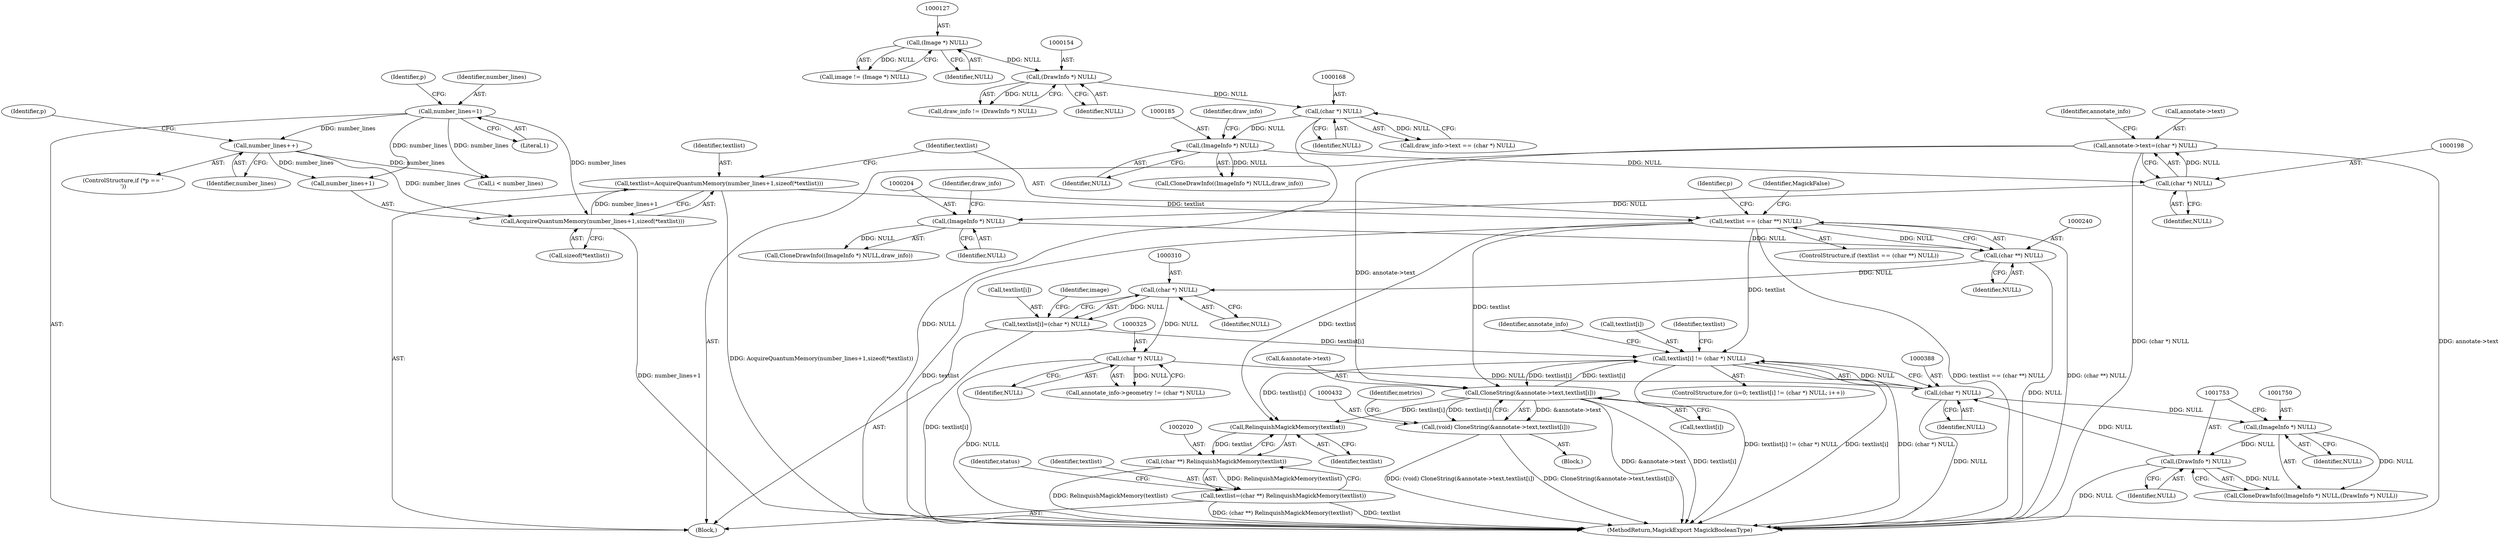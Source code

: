 digraph "0_ImageMagick_f595a1985233c399a05c0c37cc41de16a90dd025@array" {
"1000383" [label="(Call,textlist[i] != (char *) NULL)"];
"1000237" [label="(Call,textlist == (char **) NULL)"];
"1000227" [label="(Call,textlist=AcquireQuantumMemory(number_lines+1,sizeof(*textlist)))"];
"1000229" [label="(Call,AcquireQuantumMemory(number_lines+1,sizeof(*textlist)))"];
"1000225" [label="(Call,number_lines++)"];
"1000207" [label="(Call,number_lines=1)"];
"1000239" [label="(Call,(char **) NULL)"];
"1000203" [label="(Call,(ImageInfo *) NULL)"];
"1000197" [label="(Call,(char *) NULL)"];
"1000184" [label="(Call,(ImageInfo *) NULL)"];
"1000167" [label="(Call,(char *) NULL)"];
"1000153" [label="(Call,(DrawInfo *) NULL)"];
"1000126" [label="(Call,(Image *) NULL)"];
"1000433" [label="(Call,CloneString(&annotate->text,textlist[i]))"];
"1000193" [label="(Call,annotate->text=(char *) NULL)"];
"1000383" [label="(Call,textlist[i] != (char *) NULL)"];
"1000305" [label="(Call,textlist[i]=(char *) NULL)"];
"1000309" [label="(Call,(char *) NULL)"];
"1000387" [label="(Call,(char *) NULL)"];
"1000324" [label="(Call,(char *) NULL)"];
"1001752" [label="(Call,(DrawInfo *) NULL)"];
"1001749" [label="(Call,(ImageInfo *) NULL)"];
"1002021" [label="(Call,RelinquishMagickMemory(textlist))"];
"1002019" [label="(Call,(char **) RelinquishMagickMemory(textlist))"];
"1002017" [label="(Call,textlist=(char **) RelinquishMagickMemory(textlist))"];
"1000431" [label="(Call,(void) CloneString(&annotate->text,textlist[i]))"];
"1002018" [label="(Identifier,textlist)"];
"1000227" [label="(Call,textlist=AcquireQuantumMemory(number_lines+1,sizeof(*textlist)))"];
"1000433" [label="(Call,CloneString(&annotate->text,textlist[i]))"];
"1000193" [label="(Call,annotate->text=(char *) NULL)"];
"1000202" [label="(Call,CloneDrawInfo((ImageInfo *) NULL,draw_info))"];
"1000387" [label="(Call,(char *) NULL)"];
"1000324" [label="(Call,(char *) NULL)"];
"1000184" [label="(Call,(ImageInfo *) NULL)"];
"1000233" [label="(Call,sizeof(*textlist))"];
"1000243" [label="(Identifier,MagickFalse)"];
"1000212" [label="(Identifier,p)"];
"1000194" [label="(Call,annotate->text)"];
"1000431" [label="(Call,(void) CloneString(&annotate->text,textlist[i]))"];
"1000186" [label="(Identifier,NULL)"];
"1000187" [label="(Identifier,draw_info)"];
"1000183" [label="(Call,CloneDrawInfo((ImageInfo *) NULL,draw_info))"];
"1002010" [label="(Identifier,annotate_info)"];
"1000326" [label="(Identifier,NULL)"];
"1000225" [label="(Call,number_lines++)"];
"1000434" [label="(Call,&annotate->text)"];
"1000203" [label="(Call,(ImageInfo *) NULL)"];
"1000251" [label="(Call,i < number_lines)"];
"1000320" [label="(Call,annotate_info->geometry != (char *) NULL)"];
"1002017" [label="(Call,textlist=(char **) RelinquishMagickMemory(textlist))"];
"1000124" [label="(Call,image != (Image *) NULL)"];
"1000306" [label="(Call,textlist[i])"];
"1000241" [label="(Identifier,NULL)"];
"1001751" [label="(Identifier,NULL)"];
"1000311" [label="(Identifier,NULL)"];
"1000228" [label="(Identifier,textlist)"];
"1002021" [label="(Call,RelinquishMagickMemory(textlist))"];
"1002025" [label="(MethodReturn,MagickExport MagickBooleanType)"];
"1000384" [label="(Call,textlist[i])"];
"1000128" [label="(Identifier,NULL)"];
"1000169" [label="(Identifier,NULL)"];
"1000236" [label="(ControlStructure,if (textlist == (char **) NULL))"];
"1000309" [label="(Call,(char *) NULL)"];
"1000389" [label="(Identifier,NULL)"];
"1000305" [label="(Call,textlist[i]=(char *) NULL)"];
"1000151" [label="(Call,draw_info != (DrawInfo *) NULL)"];
"1000126" [label="(Call,(Image *) NULL)"];
"1000153" [label="(Call,(DrawInfo *) NULL)"];
"1000219" [label="(Identifier,p)"];
"1002022" [label="(Identifier,textlist)"];
"1000383" [label="(Call,textlist[i] != (char *) NULL)"];
"1000229" [label="(Call,AcquireQuantumMemory(number_lines+1,sizeof(*textlist)))"];
"1000438" [label="(Call,textlist[i])"];
"1002024" [label="(Identifier,status)"];
"1000245" [label="(Identifier,p)"];
"1000397" [label="(Identifier,textlist)"];
"1000237" [label="(Call,textlist == (char **) NULL)"];
"1000226" [label="(Identifier,number_lines)"];
"1000209" [label="(Literal,1)"];
"1000445" [label="(Identifier,metrics)"];
"1000206" [label="(Identifier,draw_info)"];
"1000205" [label="(Identifier,NULL)"];
"1000207" [label="(Call,number_lines=1)"];
"1000238" [label="(Identifier,textlist)"];
"1000201" [label="(Identifier,annotate_info)"];
"1000167" [label="(Call,(char *) NULL)"];
"1000208" [label="(Identifier,number_lines)"];
"1000197" [label="(Call,(char *) NULL)"];
"1001749" [label="(Call,(ImageInfo *) NULL)"];
"1000392" [label="(Block,)"];
"1001754" [label="(Identifier,NULL)"];
"1000163" [label="(Call,draw_info->text == (char *) NULL)"];
"1000313" [label="(Identifier,image)"];
"1001752" [label="(Call,(DrawInfo *) NULL)"];
"1000379" [label="(ControlStructure,for (i=0; textlist[i] != (char *) NULL; i++))"];
"1002019" [label="(Call,(char **) RelinquishMagickMemory(textlist))"];
"1000155" [label="(Identifier,NULL)"];
"1000220" [label="(ControlStructure,if (*p == '\n'))"];
"1000199" [label="(Identifier,NULL)"];
"1000230" [label="(Call,number_lines+1)"];
"1000108" [label="(Block,)"];
"1001748" [label="(Call,CloneDrawInfo((ImageInfo *) NULL,(DrawInfo *) NULL))"];
"1000239" [label="(Call,(char **) NULL)"];
"1000383" -> "1000379"  [label="AST: "];
"1000383" -> "1000387"  [label="CFG: "];
"1000384" -> "1000383"  [label="AST: "];
"1000387" -> "1000383"  [label="AST: "];
"1000397" -> "1000383"  [label="CFG: "];
"1002010" -> "1000383"  [label="CFG: "];
"1000383" -> "1002025"  [label="DDG: textlist[i] != (char *) NULL"];
"1000383" -> "1002025"  [label="DDG: textlist[i]"];
"1000383" -> "1002025"  [label="DDG: (char *) NULL"];
"1000237" -> "1000383"  [label="DDG: textlist"];
"1000433" -> "1000383"  [label="DDG: textlist[i]"];
"1000305" -> "1000383"  [label="DDG: textlist[i]"];
"1000387" -> "1000383"  [label="DDG: NULL"];
"1000383" -> "1000433"  [label="DDG: textlist[i]"];
"1000383" -> "1002021"  [label="DDG: textlist[i]"];
"1000237" -> "1000236"  [label="AST: "];
"1000237" -> "1000239"  [label="CFG: "];
"1000238" -> "1000237"  [label="AST: "];
"1000239" -> "1000237"  [label="AST: "];
"1000243" -> "1000237"  [label="CFG: "];
"1000245" -> "1000237"  [label="CFG: "];
"1000237" -> "1002025"  [label="DDG: textlist == (char **) NULL"];
"1000237" -> "1002025"  [label="DDG: (char **) NULL"];
"1000237" -> "1002025"  [label="DDG: textlist"];
"1000227" -> "1000237"  [label="DDG: textlist"];
"1000239" -> "1000237"  [label="DDG: NULL"];
"1000237" -> "1000433"  [label="DDG: textlist"];
"1000237" -> "1002021"  [label="DDG: textlist"];
"1000227" -> "1000108"  [label="AST: "];
"1000227" -> "1000229"  [label="CFG: "];
"1000228" -> "1000227"  [label="AST: "];
"1000229" -> "1000227"  [label="AST: "];
"1000238" -> "1000227"  [label="CFG: "];
"1000227" -> "1002025"  [label="DDG: AcquireQuantumMemory(number_lines+1,sizeof(*textlist))"];
"1000229" -> "1000227"  [label="DDG: number_lines+1"];
"1000229" -> "1000233"  [label="CFG: "];
"1000230" -> "1000229"  [label="AST: "];
"1000233" -> "1000229"  [label="AST: "];
"1000229" -> "1002025"  [label="DDG: number_lines+1"];
"1000225" -> "1000229"  [label="DDG: number_lines"];
"1000207" -> "1000229"  [label="DDG: number_lines"];
"1000225" -> "1000220"  [label="AST: "];
"1000225" -> "1000226"  [label="CFG: "];
"1000226" -> "1000225"  [label="AST: "];
"1000219" -> "1000225"  [label="CFG: "];
"1000207" -> "1000225"  [label="DDG: number_lines"];
"1000225" -> "1000230"  [label="DDG: number_lines"];
"1000225" -> "1000251"  [label="DDG: number_lines"];
"1000207" -> "1000108"  [label="AST: "];
"1000207" -> "1000209"  [label="CFG: "];
"1000208" -> "1000207"  [label="AST: "];
"1000209" -> "1000207"  [label="AST: "];
"1000212" -> "1000207"  [label="CFG: "];
"1000207" -> "1000230"  [label="DDG: number_lines"];
"1000207" -> "1000251"  [label="DDG: number_lines"];
"1000239" -> "1000241"  [label="CFG: "];
"1000240" -> "1000239"  [label="AST: "];
"1000241" -> "1000239"  [label="AST: "];
"1000239" -> "1002025"  [label="DDG: NULL"];
"1000203" -> "1000239"  [label="DDG: NULL"];
"1000239" -> "1000309"  [label="DDG: NULL"];
"1000203" -> "1000202"  [label="AST: "];
"1000203" -> "1000205"  [label="CFG: "];
"1000204" -> "1000203"  [label="AST: "];
"1000205" -> "1000203"  [label="AST: "];
"1000206" -> "1000203"  [label="CFG: "];
"1000203" -> "1000202"  [label="DDG: NULL"];
"1000197" -> "1000203"  [label="DDG: NULL"];
"1000197" -> "1000193"  [label="AST: "];
"1000197" -> "1000199"  [label="CFG: "];
"1000198" -> "1000197"  [label="AST: "];
"1000199" -> "1000197"  [label="AST: "];
"1000193" -> "1000197"  [label="CFG: "];
"1000197" -> "1000193"  [label="DDG: NULL"];
"1000184" -> "1000197"  [label="DDG: NULL"];
"1000184" -> "1000183"  [label="AST: "];
"1000184" -> "1000186"  [label="CFG: "];
"1000185" -> "1000184"  [label="AST: "];
"1000186" -> "1000184"  [label="AST: "];
"1000187" -> "1000184"  [label="CFG: "];
"1000184" -> "1000183"  [label="DDG: NULL"];
"1000167" -> "1000184"  [label="DDG: NULL"];
"1000167" -> "1000163"  [label="AST: "];
"1000167" -> "1000169"  [label="CFG: "];
"1000168" -> "1000167"  [label="AST: "];
"1000169" -> "1000167"  [label="AST: "];
"1000163" -> "1000167"  [label="CFG: "];
"1000167" -> "1002025"  [label="DDG: NULL"];
"1000167" -> "1000163"  [label="DDG: NULL"];
"1000153" -> "1000167"  [label="DDG: NULL"];
"1000153" -> "1000151"  [label="AST: "];
"1000153" -> "1000155"  [label="CFG: "];
"1000154" -> "1000153"  [label="AST: "];
"1000155" -> "1000153"  [label="AST: "];
"1000151" -> "1000153"  [label="CFG: "];
"1000153" -> "1000151"  [label="DDG: NULL"];
"1000126" -> "1000153"  [label="DDG: NULL"];
"1000126" -> "1000124"  [label="AST: "];
"1000126" -> "1000128"  [label="CFG: "];
"1000127" -> "1000126"  [label="AST: "];
"1000128" -> "1000126"  [label="AST: "];
"1000124" -> "1000126"  [label="CFG: "];
"1000126" -> "1000124"  [label="DDG: NULL"];
"1000433" -> "1000431"  [label="AST: "];
"1000433" -> "1000438"  [label="CFG: "];
"1000434" -> "1000433"  [label="AST: "];
"1000438" -> "1000433"  [label="AST: "];
"1000431" -> "1000433"  [label="CFG: "];
"1000433" -> "1002025"  [label="DDG: &annotate->text"];
"1000433" -> "1002025"  [label="DDG: textlist[i]"];
"1000433" -> "1000431"  [label="DDG: &annotate->text"];
"1000433" -> "1000431"  [label="DDG: textlist[i]"];
"1000193" -> "1000433"  [label="DDG: annotate->text"];
"1000433" -> "1002021"  [label="DDG: textlist[i]"];
"1000193" -> "1000108"  [label="AST: "];
"1000194" -> "1000193"  [label="AST: "];
"1000201" -> "1000193"  [label="CFG: "];
"1000193" -> "1002025"  [label="DDG: annotate->text"];
"1000193" -> "1002025"  [label="DDG: (char *) NULL"];
"1000305" -> "1000108"  [label="AST: "];
"1000305" -> "1000309"  [label="CFG: "];
"1000306" -> "1000305"  [label="AST: "];
"1000309" -> "1000305"  [label="AST: "];
"1000313" -> "1000305"  [label="CFG: "];
"1000305" -> "1002025"  [label="DDG: textlist[i]"];
"1000309" -> "1000305"  [label="DDG: NULL"];
"1000309" -> "1000311"  [label="CFG: "];
"1000310" -> "1000309"  [label="AST: "];
"1000311" -> "1000309"  [label="AST: "];
"1000309" -> "1000324"  [label="DDG: NULL"];
"1000387" -> "1000389"  [label="CFG: "];
"1000388" -> "1000387"  [label="AST: "];
"1000389" -> "1000387"  [label="AST: "];
"1000387" -> "1002025"  [label="DDG: NULL"];
"1000324" -> "1000387"  [label="DDG: NULL"];
"1001752" -> "1000387"  [label="DDG: NULL"];
"1000387" -> "1001749"  [label="DDG: NULL"];
"1000324" -> "1000320"  [label="AST: "];
"1000324" -> "1000326"  [label="CFG: "];
"1000325" -> "1000324"  [label="AST: "];
"1000326" -> "1000324"  [label="AST: "];
"1000320" -> "1000324"  [label="CFG: "];
"1000324" -> "1002025"  [label="DDG: NULL"];
"1000324" -> "1000320"  [label="DDG: NULL"];
"1001752" -> "1001748"  [label="AST: "];
"1001752" -> "1001754"  [label="CFG: "];
"1001753" -> "1001752"  [label="AST: "];
"1001754" -> "1001752"  [label="AST: "];
"1001748" -> "1001752"  [label="CFG: "];
"1001752" -> "1002025"  [label="DDG: NULL"];
"1001752" -> "1001748"  [label="DDG: NULL"];
"1001749" -> "1001752"  [label="DDG: NULL"];
"1001749" -> "1001748"  [label="AST: "];
"1001749" -> "1001751"  [label="CFG: "];
"1001750" -> "1001749"  [label="AST: "];
"1001751" -> "1001749"  [label="AST: "];
"1001753" -> "1001749"  [label="CFG: "];
"1001749" -> "1001748"  [label="DDG: NULL"];
"1002021" -> "1002019"  [label="AST: "];
"1002021" -> "1002022"  [label="CFG: "];
"1002022" -> "1002021"  [label="AST: "];
"1002019" -> "1002021"  [label="CFG: "];
"1002021" -> "1002019"  [label="DDG: textlist"];
"1002019" -> "1002017"  [label="AST: "];
"1002020" -> "1002019"  [label="AST: "];
"1002017" -> "1002019"  [label="CFG: "];
"1002019" -> "1002025"  [label="DDG: RelinquishMagickMemory(textlist)"];
"1002019" -> "1002017"  [label="DDG: RelinquishMagickMemory(textlist)"];
"1002017" -> "1000108"  [label="AST: "];
"1002018" -> "1002017"  [label="AST: "];
"1002024" -> "1002017"  [label="CFG: "];
"1002017" -> "1002025"  [label="DDG: textlist"];
"1002017" -> "1002025"  [label="DDG: (char **) RelinquishMagickMemory(textlist)"];
"1000431" -> "1000392"  [label="AST: "];
"1000432" -> "1000431"  [label="AST: "];
"1000445" -> "1000431"  [label="CFG: "];
"1000431" -> "1002025"  [label="DDG: (void) CloneString(&annotate->text,textlist[i])"];
"1000431" -> "1002025"  [label="DDG: CloneString(&annotate->text,textlist[i])"];
}

